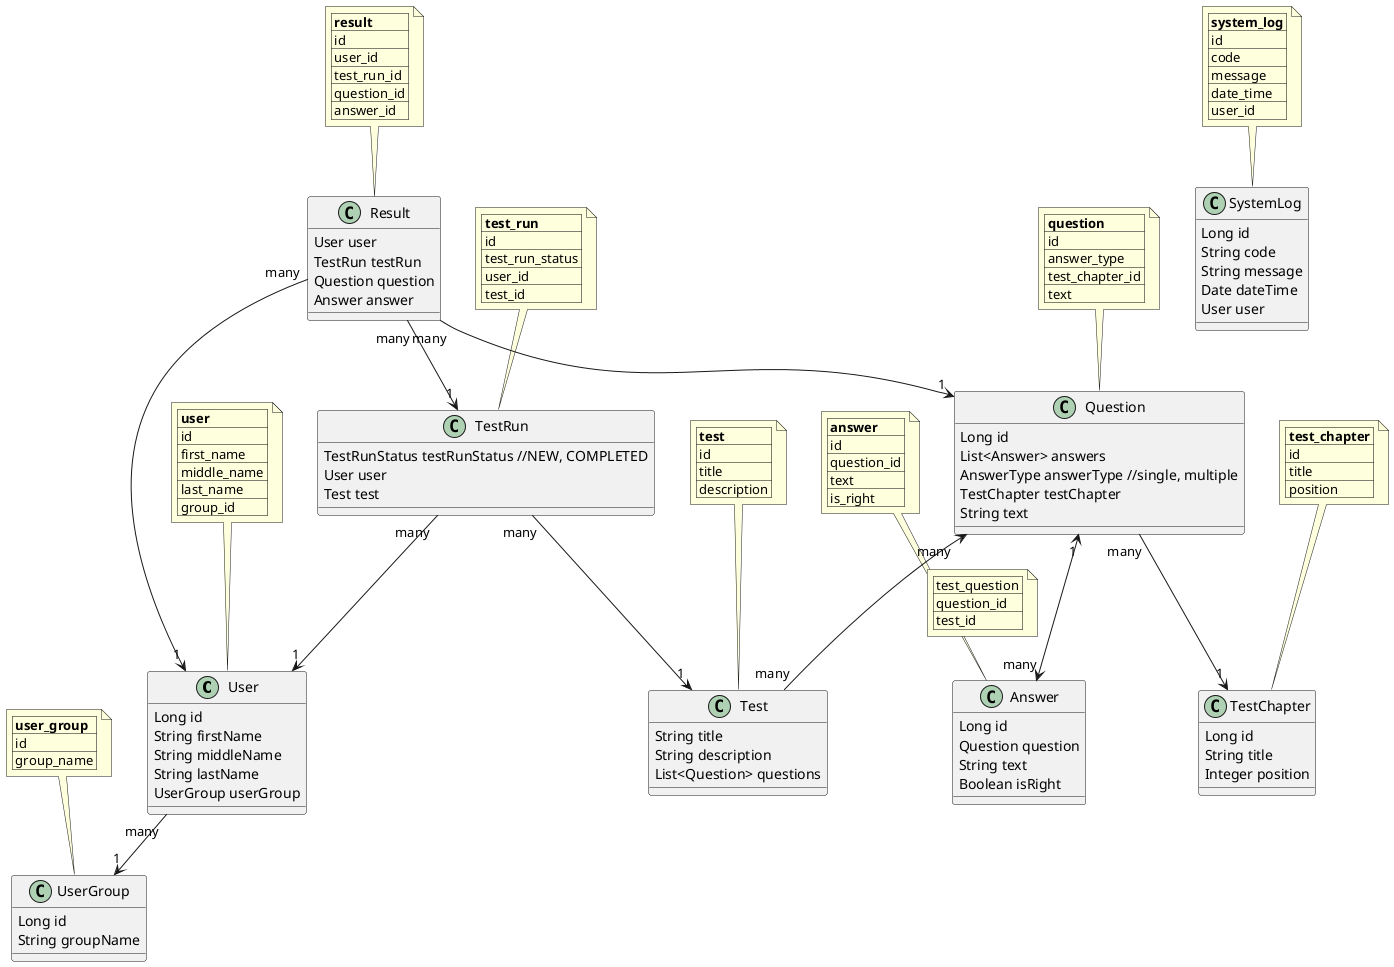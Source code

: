 @startuml

class User {
    Long id
    String firstName
    String middleName
    String lastName
    UserGroup userGroup
}

note top of User
   |= user |
   | id |
   | first_name |
   | middle_name |
   | last_name |
   | group_id |
end note

class UserGroup {
    Long id
    String groupName
}

note top of UserGroup
   |= user_group |
   | id |
   | group_name |
end note

User "many" --> "1" UserGroup

class SystemLog {
    Long id
    String code
    String message
    Date dateTime
    User user
}

note top of SystemLog
   |= system_log |
   | id |
   | code |
   | message |
   | date_time |
   | user_id |
end note


class Question {
    Long id
    List<Answer> answers
    AnswerType answerType //single, multiple
    TestChapter testChapter
    String text
}

note top of Question
   |= question |
   | id |
   | answer_type |
   | test_chapter_id |
   | text |
end note


Question "many" --> "1" TestChapter

Question "1" <--> "many" Answer

class Answer {
    Long id
    Question question
    String text
    Boolean isRight
}

note top of Answer
   |= answer |
   | id |
   | question_id |
   | text |
   | is_right |
end note

class Result {
    User user
    TestRun testRun
    Question question
    Answer answer
}

note top of Result
   |= result |
   | id |
   | user_id |
   | test_run_id |
   | question_id |
   | answer_id |
end note


class Test {
    String title
    String description
    List<Question> questions
}

note top of Test
   |= test |
   | id |
   | title |
   | description |
end note


Question "many" <-- "many" Test

note right on link
	| test_question |
	| question_id |
	| test_id |
end note

class TestChapter {
    Long id
    String title
    Integer position
}

note top of TestChapter
   |= test_chapter |
   | id |
   | title |
   | position |
end note

class TestRun {
    TestRunStatus testRunStatus //NEW, COMPLETED
    User user
    Test test
}

note top of TestRun
   |= test_run |
   | id |
   | test_run_status |
   | user_id |
   | test_id |
end note

TestRun "many" --> "1" Test
TestRun "many" --> "1" User
Result "many" --> "1" User
Result "many" --> "1" TestRun
Result "many" --> "1" Question


@enduml